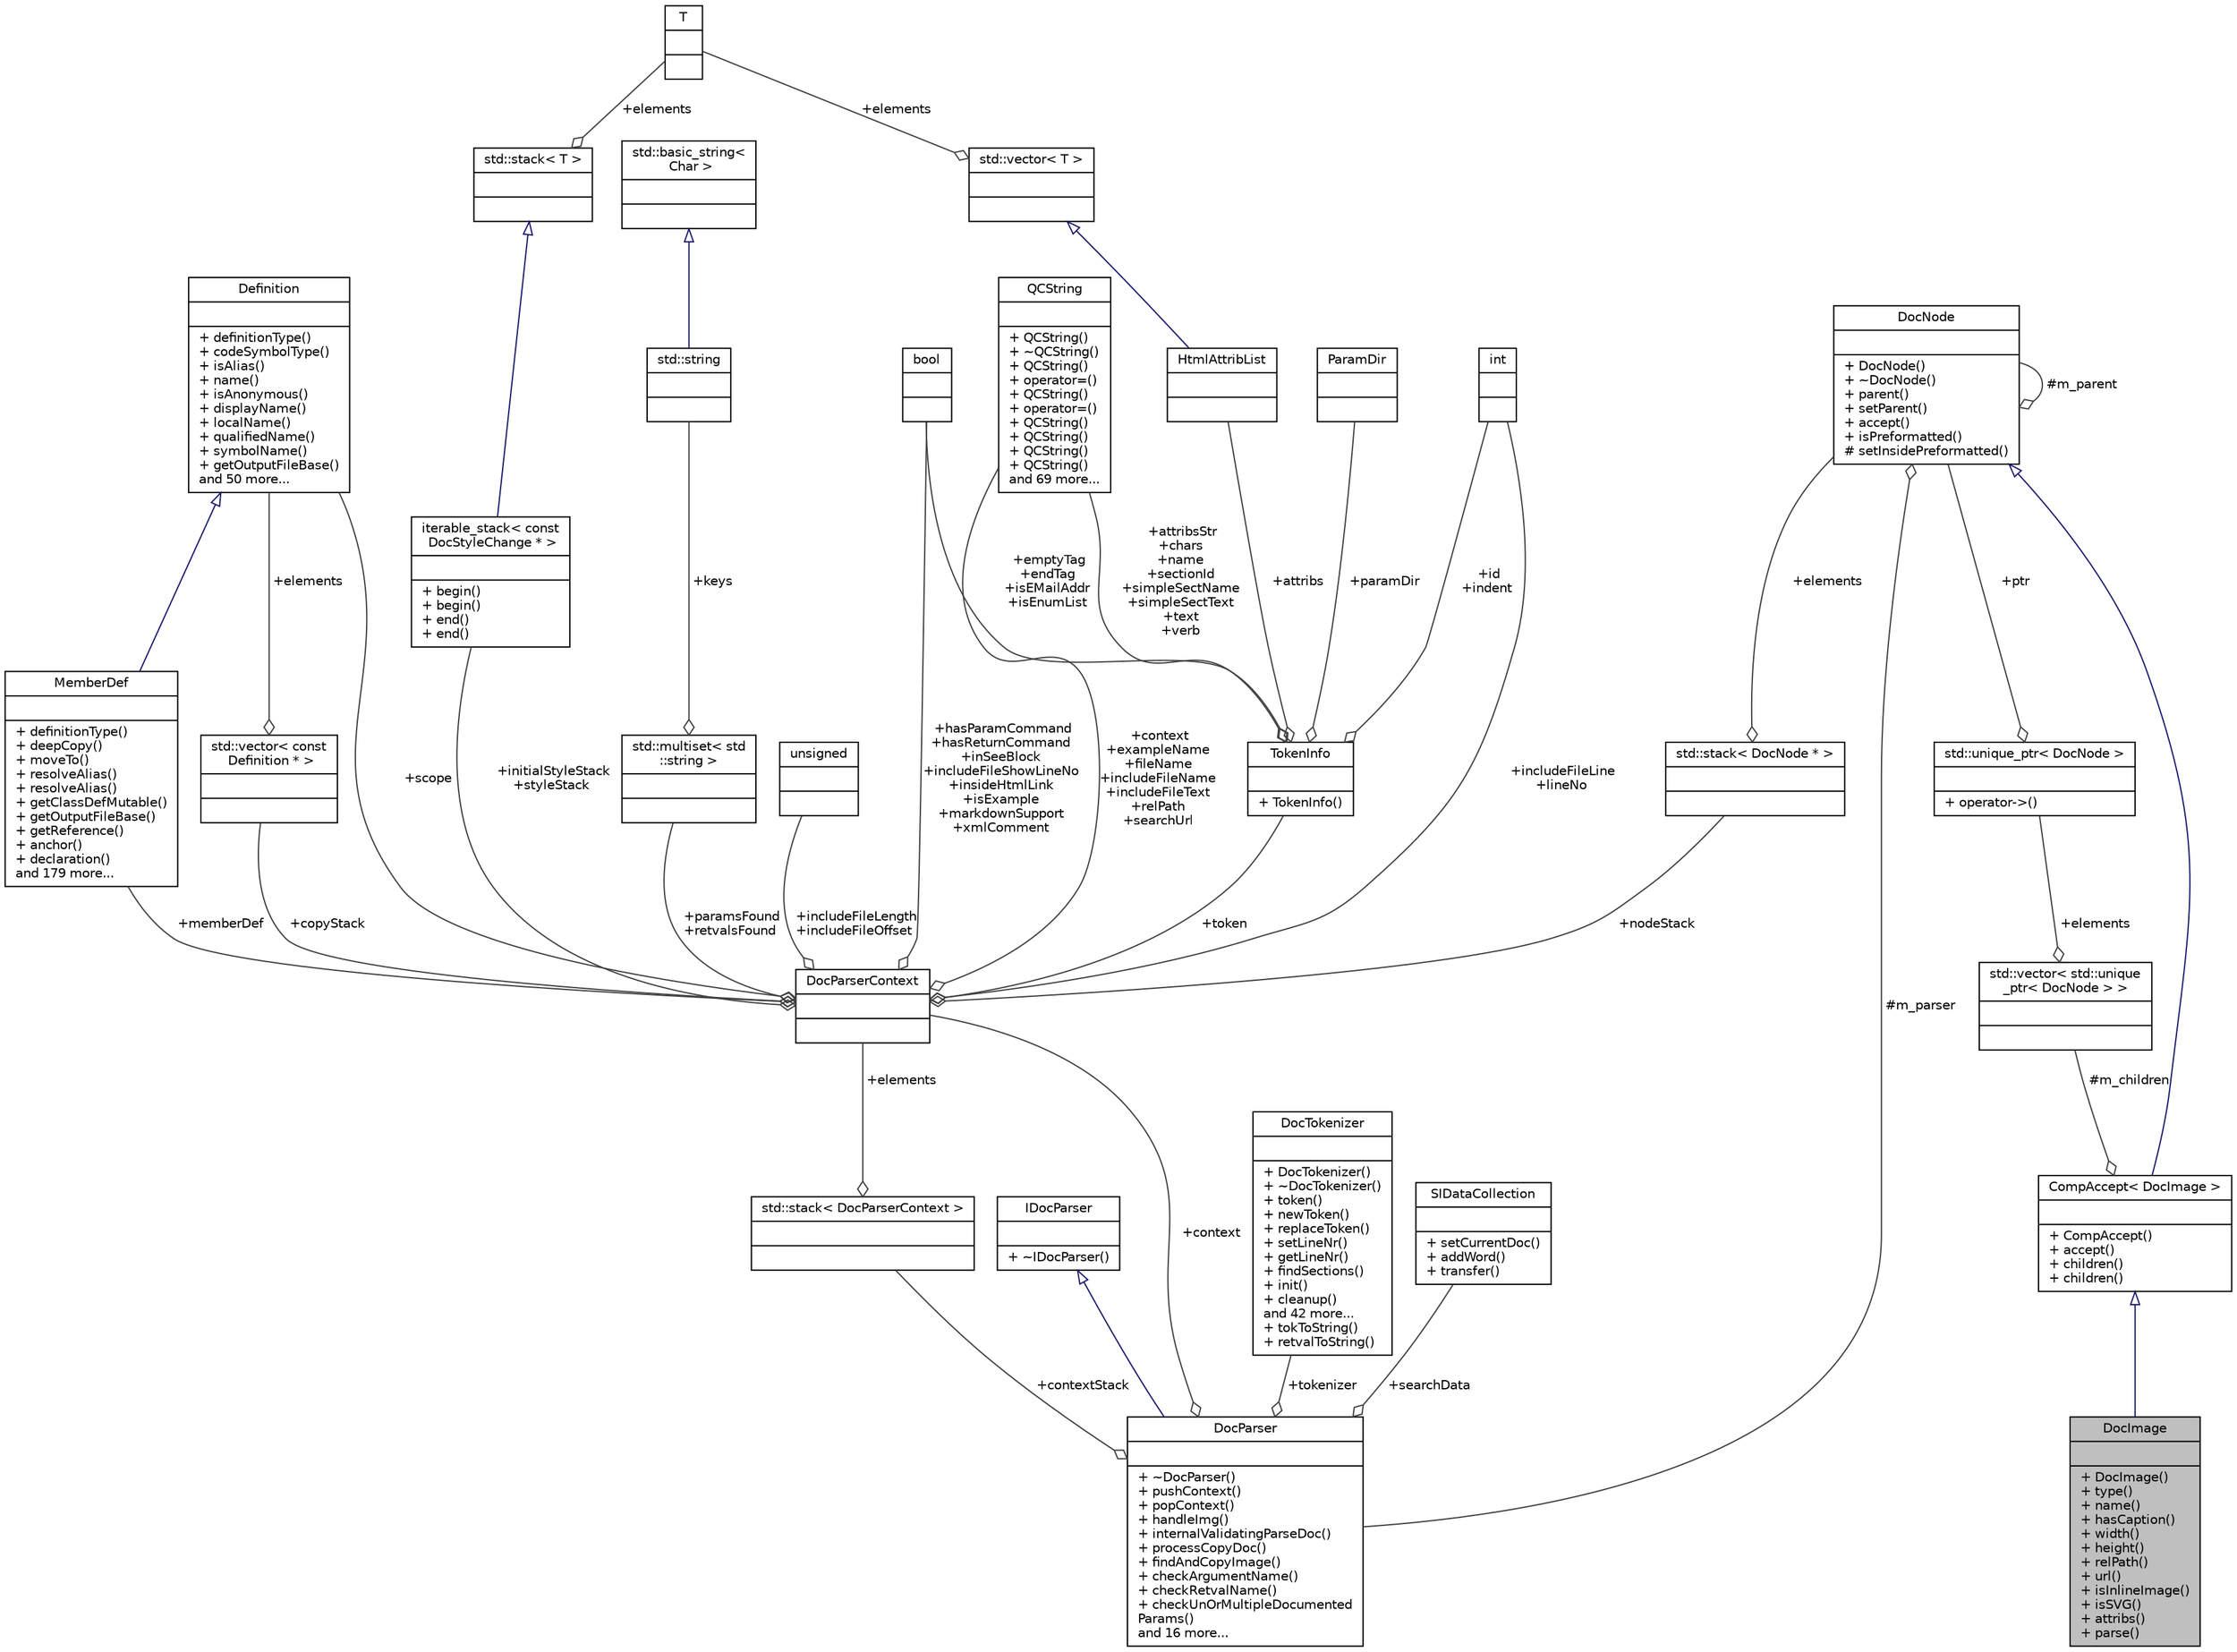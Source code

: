 digraph "DocImage"
{
 // LATEX_PDF_SIZE
  edge [fontname="Helvetica",fontsize="10",labelfontname="Helvetica",labelfontsize="10"];
  node [fontname="Helvetica",fontsize="10",shape=record];
  Node1 [label="{DocImage\n||+ DocImage()\l+ type()\l+ name()\l+ hasCaption()\l+ width()\l+ height()\l+ relPath()\l+ url()\l+ isInlineImage()\l+ isSVG()\l+ attribs()\l+ parse()\l}",height=0.2,width=0.4,color="black", fillcolor="grey75", style="filled", fontcolor="black",tooltip=" "];
  Node2 -> Node1 [dir="back",color="midnightblue",fontsize="10",style="solid",arrowtail="onormal",fontname="Helvetica"];
  Node2 [label="{CompAccept\< DocImage \>\n||+ CompAccept()\l+ accept()\l+ children()\l+ children()\l}",height=0.2,width=0.4,color="black", fillcolor="white", style="filled",URL="$classCompAccept.html",tooltip=" "];
  Node3 -> Node2 [dir="back",color="midnightblue",fontsize="10",style="solid",arrowtail="onormal",fontname="Helvetica"];
  Node3 [label="{DocNode\n||+ DocNode()\l+ ~DocNode()\l+ parent()\l+ setParent()\l+ accept()\l+ isPreformatted()\l# setInsidePreformatted()\l}",height=0.2,width=0.4,color="black", fillcolor="white", style="filled",URL="$classDocNode.html",tooltip=" "];
  Node3 -> Node3 [color="grey25",fontsize="10",style="solid",label=" #m_parent" ,arrowhead="odiamond",fontname="Helvetica"];
  Node4 -> Node3 [color="grey25",fontsize="10",style="solid",label=" #m_parser" ,arrowhead="odiamond",fontname="Helvetica"];
  Node4 [label="{DocParser\n||+ ~DocParser()\l+ pushContext()\l+ popContext()\l+ handleImg()\l+ internalValidatingParseDoc()\l+ processCopyDoc()\l+ findAndCopyImage()\l+ checkArgumentName()\l+ checkRetvalName()\l+ checkUnOrMultipleDocumented\lParams()\land 16 more...\l}",height=0.2,width=0.4,color="black", fillcolor="white", style="filled",URL="$classDocParser.html",tooltip=" "];
  Node5 -> Node4 [dir="back",color="midnightblue",fontsize="10",style="solid",arrowtail="onormal",fontname="Helvetica"];
  Node5 [label="{IDocParser\n||+ ~IDocParser()\l}",height=0.2,width=0.4,color="black", fillcolor="white", style="filled",URL="$classIDocParser.html",tooltip=" "];
  Node6 -> Node4 [color="grey25",fontsize="10",style="solid",label=" +contextStack" ,arrowhead="odiamond",fontname="Helvetica"];
  Node6 [label="{std::stack\< DocParserContext \>\n||}",height=0.2,width=0.4,color="black", fillcolor="white", style="filled",tooltip=" "];
  Node7 -> Node6 [color="grey25",fontsize="10",style="solid",label=" +elements" ,arrowhead="odiamond",fontname="Helvetica"];
  Node7 [label="{DocParserContext\n||}",height=0.2,width=0.4,color="black", fillcolor="white", style="filled",URL="$structDocParserContext.html",tooltip=" "];
  Node8 -> Node7 [color="grey25",fontsize="10",style="solid",label=" +scope" ,arrowhead="odiamond",fontname="Helvetica"];
  Node8 [label="{Definition\n||+ definitionType()\l+ codeSymbolType()\l+ isAlias()\l+ name()\l+ isAnonymous()\l+ displayName()\l+ localName()\l+ qualifiedName()\l+ symbolName()\l+ getOutputFileBase()\land 50 more...\l}",height=0.2,width=0.4,color="black", fillcolor="white", style="filled",URL="$classDefinition.html",tooltip=" "];
  Node9 -> Node7 [color="grey25",fontsize="10",style="solid",label=" +context\n+exampleName\n+fileName\n+includeFileName\n+includeFileText\n+relPath\n+searchUrl" ,arrowhead="odiamond",fontname="Helvetica"];
  Node9 [label="{QCString\n||+ QCString()\l+ ~QCString()\l+ QCString()\l+ operator=()\l+ QCString()\l+ operator=()\l+ QCString()\l+ QCString()\l+ QCString()\l+ QCString()\land 69 more...\l}",height=0.2,width=0.4,color="black", fillcolor="white", style="filled",URL="$classQCString.html",tooltip=" "];
  Node10 -> Node7 [color="grey25",fontsize="10",style="solid",label=" +hasParamCommand\n+hasReturnCommand\n+inSeeBlock\n+includeFileShowLineNo\n+insideHtmlLink\n+isExample\n+markdownSupport\n+xmlComment" ,arrowhead="odiamond",fontname="Helvetica"];
  Node10 [label="{bool\n||}",height=0.2,width=0.4,color="black", fillcolor="white", style="filled",tooltip=" "];
  Node11 -> Node7 [color="grey25",fontsize="10",style="solid",label=" +nodeStack" ,arrowhead="odiamond",fontname="Helvetica"];
  Node11 [label="{std::stack\< DocNode * \>\n||}",height=0.2,width=0.4,color="black", fillcolor="white", style="filled",tooltip=" "];
  Node3 -> Node11 [color="grey25",fontsize="10",style="solid",label=" +elements" ,arrowhead="odiamond",fontname="Helvetica"];
  Node12 -> Node7 [color="grey25",fontsize="10",style="solid",label=" +initialStyleStack\n+styleStack" ,arrowhead="odiamond",fontname="Helvetica"];
  Node12 [label="{iterable_stack\< const\l DocStyleChange * \>\n||+ begin()\l+ begin()\l+ end()\l+ end()\l}",height=0.2,width=0.4,color="black", fillcolor="white", style="filled",URL="$classiterable__stack.html",tooltip=" "];
  Node13 -> Node12 [dir="back",color="midnightblue",fontsize="10",style="solid",arrowtail="onormal",fontname="Helvetica"];
  Node13 [label="{std::stack\< T \>\n||}",height=0.2,width=0.4,color="black", fillcolor="white", style="filled",tooltip=" "];
  Node14 -> Node13 [color="grey25",fontsize="10",style="solid",label=" +elements" ,arrowhead="odiamond",fontname="Helvetica"];
  Node14 [label="{T\n||}",height=0.2,width=0.4,color="black", fillcolor="white", style="filled",tooltip=" "];
  Node15 -> Node7 [color="grey25",fontsize="10",style="solid",label=" +copyStack" ,arrowhead="odiamond",fontname="Helvetica"];
  Node15 [label="{std::vector\< const\l Definition * \>\n||}",height=0.2,width=0.4,color="black", fillcolor="white", style="filled",tooltip=" "];
  Node8 -> Node15 [color="grey25",fontsize="10",style="solid",label=" +elements" ,arrowhead="odiamond",fontname="Helvetica"];
  Node16 -> Node7 [color="grey25",fontsize="10",style="solid",label=" +paramsFound\n+retvalsFound" ,arrowhead="odiamond",fontname="Helvetica"];
  Node16 [label="{std::multiset\< std\l::string \>\n||}",height=0.2,width=0.4,color="black", fillcolor="white", style="filled",tooltip=" "];
  Node17 -> Node16 [color="grey25",fontsize="10",style="solid",label=" +keys" ,arrowhead="odiamond",fontname="Helvetica"];
  Node17 [label="{std::string\n||}",height=0.2,width=0.4,color="black", fillcolor="white", style="filled",tooltip=" "];
  Node18 -> Node17 [dir="back",color="midnightblue",fontsize="10",style="solid",arrowtail="onormal",fontname="Helvetica"];
  Node18 [label="{std::basic_string\<\l Char \>\n||}",height=0.2,width=0.4,color="black", fillcolor="white", style="filled",tooltip=" "];
  Node19 -> Node7 [color="grey25",fontsize="10",style="solid",label=" +memberDef" ,arrowhead="odiamond",fontname="Helvetica"];
  Node19 [label="{MemberDef\n||+ definitionType()\l+ deepCopy()\l+ moveTo()\l+ resolveAlias()\l+ resolveAlias()\l+ getClassDefMutable()\l+ getOutputFileBase()\l+ getReference()\l+ anchor()\l+ declaration()\land 179 more...\l}",height=0.2,width=0.4,color="black", fillcolor="white", style="filled",URL="$classMemberDef.html",tooltip=" "];
  Node8 -> Node19 [dir="back",color="midnightblue",fontsize="10",style="solid",arrowtail="onormal",fontname="Helvetica"];
  Node20 -> Node7 [color="grey25",fontsize="10",style="solid",label=" +includeFileLength\n+includeFileOffset" ,arrowhead="odiamond",fontname="Helvetica"];
  Node20 [label="{unsigned\n||}",height=0.2,width=0.4,color="black", fillcolor="white", style="filled",tooltip=" "];
  Node21 -> Node7 [color="grey25",fontsize="10",style="solid",label=" +includeFileLine\n+lineNo" ,arrowhead="odiamond",fontname="Helvetica"];
  Node21 [label="{int\n||}",height=0.2,width=0.4,color="black", fillcolor="white", style="filled",URL="$classint.html",tooltip=" "];
  Node22 -> Node7 [color="grey25",fontsize="10",style="solid",label=" +token" ,arrowhead="odiamond",fontname="Helvetica"];
  Node22 [label="{TokenInfo\n||+ TokenInfo()\l}",height=0.2,width=0.4,color="black", fillcolor="white", style="filled",URL="$structTokenInfo.html",tooltip="Data associated with a token used by the comment block parser."];
  Node9 -> Node22 [color="grey25",fontsize="10",style="solid",label=" +attribsStr\n+chars\n+name\n+sectionId\n+simpleSectName\n+simpleSectText\n+text\n+verb" ,arrowhead="odiamond",fontname="Helvetica"];
  Node10 -> Node22 [color="grey25",fontsize="10",style="solid",label=" +emptyTag\n+endTag\n+isEMailAddr\n+isEnumList" ,arrowhead="odiamond",fontname="Helvetica"];
  Node21 -> Node22 [color="grey25",fontsize="10",style="solid",label=" +id\n+indent" ,arrowhead="odiamond",fontname="Helvetica"];
  Node23 -> Node22 [color="grey25",fontsize="10",style="solid",label=" +attribs" ,arrowhead="odiamond",fontname="Helvetica"];
  Node23 [label="{HtmlAttribList\n||}",height=0.2,width=0.4,color="black", fillcolor="white", style="filled",URL="$classHtmlAttribList.html",tooltip="Class representing a list of HTML attributes."];
  Node24 -> Node23 [dir="back",color="midnightblue",fontsize="10",style="solid",arrowtail="onormal",fontname="Helvetica"];
  Node24 [label="{std::vector\< T \>\n||}",height=0.2,width=0.4,color="black", fillcolor="white", style="filled",tooltip=" "];
  Node14 -> Node24 [color="grey25",fontsize="10",style="solid",label=" +elements" ,arrowhead="odiamond",fontname="Helvetica"];
  Node25 -> Node22 [color="grey25",fontsize="10",style="solid",label=" +paramDir" ,arrowhead="odiamond",fontname="Helvetica"];
  Node25 [label="{ParamDir\n||}",height=0.2,width=0.4,color="black", fillcolor="white", style="filled",tooltip=" "];
  Node7 -> Node4 [color="grey25",fontsize="10",style="solid",label=" +context" ,arrowhead="odiamond",fontname="Helvetica"];
  Node26 -> Node4 [color="grey25",fontsize="10",style="solid",label=" +tokenizer" ,arrowhead="odiamond",fontname="Helvetica"];
  Node26 [label="{DocTokenizer\n||+ DocTokenizer()\l+ ~DocTokenizer()\l+ token()\l+ newToken()\l+ replaceToken()\l+ setLineNr()\l+ getLineNr()\l+ findSections()\l+ init()\l+ cleanup()\land 42 more...\l+ tokToString()\l+ retvalToString()\l}",height=0.2,width=0.4,color="black", fillcolor="white", style="filled",URL="$classDocTokenizer.html",tooltip=" "];
  Node27 -> Node4 [color="grey25",fontsize="10",style="solid",label=" +searchData" ,arrowhead="odiamond",fontname="Helvetica"];
  Node27 [label="{SIDataCollection\n||+ setCurrentDoc()\l+ addWord()\l+ transfer()\l}",height=0.2,width=0.4,color="black", fillcolor="white", style="filled",URL="$classSIDataCollection.html",tooltip=" "];
  Node28 -> Node2 [color="grey25",fontsize="10",style="solid",label=" #m_children" ,arrowhead="odiamond",fontname="Helvetica"];
  Node28 [label="{std::vector\< std::unique\l_ptr\< DocNode \> \>\n||}",height=0.2,width=0.4,color="black", fillcolor="white", style="filled",tooltip=" "];
  Node29 -> Node28 [color="grey25",fontsize="10",style="solid",label=" +elements" ,arrowhead="odiamond",fontname="Helvetica"];
  Node29 [label="{std::unique_ptr\< DocNode \>\n||+ operator-\>()\l}",height=0.2,width=0.4,color="black", fillcolor="white", style="filled",tooltip=" "];
  Node3 -> Node29 [color="grey25",fontsize="10",style="solid",label=" +ptr" ,arrowhead="odiamond",fontname="Helvetica"];
}
